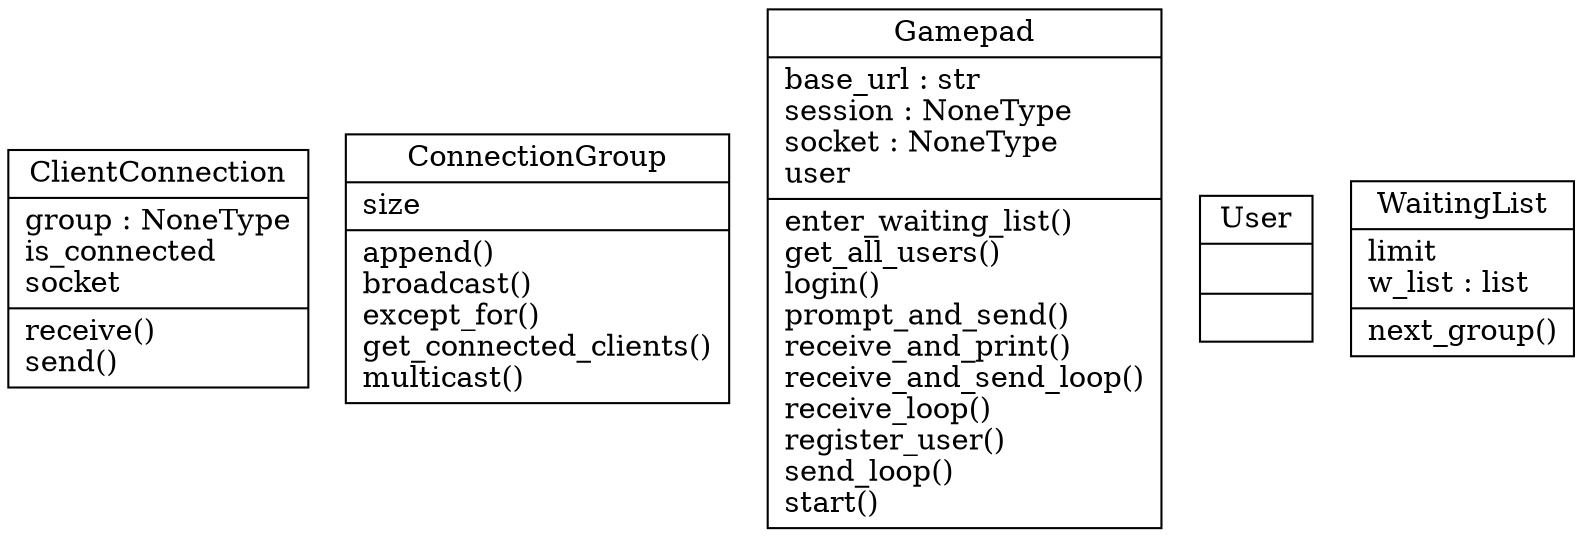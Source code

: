 digraph "classes" {
charset="utf-8"
rankdir=BT
"0" [label="{ClientConnection|group : NoneType\lis_connected\lsocket\l|receive()\lsend()\l}", shape="record"];
"1" [label="{ConnectionGroup|size\l|append()\lbroadcast()\lexcept_for()\lget_connected_clients()\lmulticast()\l}", shape="record"];
"2" [label="{Gamepad|base_url : str\lsession : NoneType\lsocket : NoneType\luser\l|enter_waiting_list()\lget_all_users()\llogin()\lprompt_and_send()\lreceive_and_print()\lreceive_and_send_loop()\lreceive_loop()\lregister_user()\lsend_loop()\lstart()\l}", shape="record"];
"3" [label="{User|\l|}", shape="record"];
"4" [label="{WaitingList|limit\lw_list : list\l|next_group()\l}", shape="record"];
}
